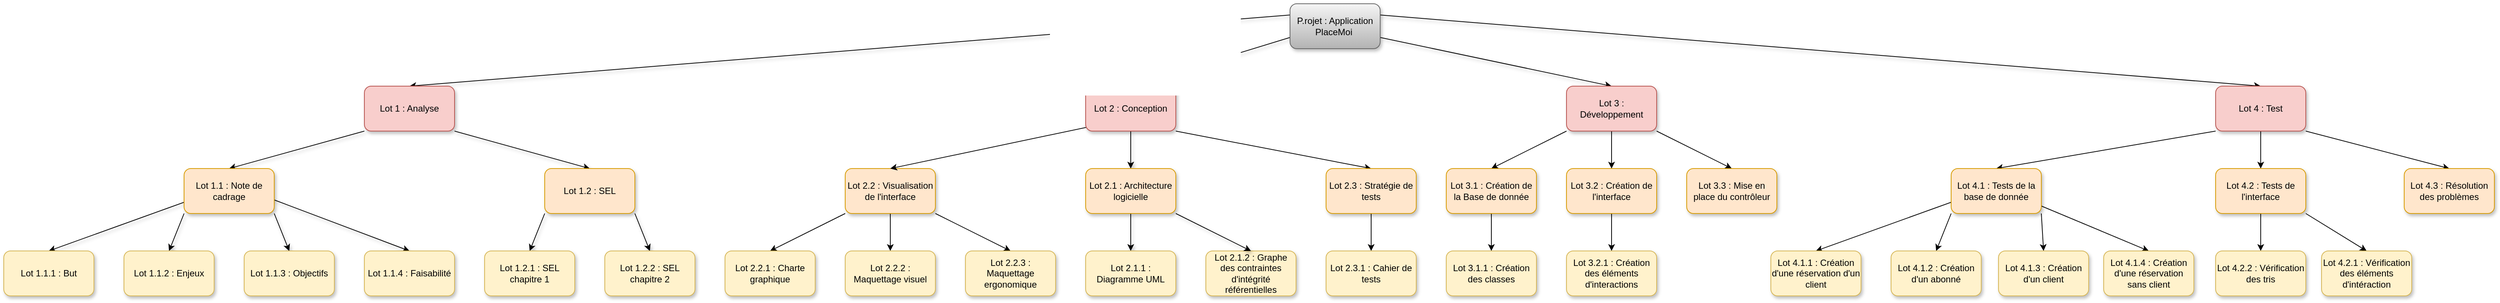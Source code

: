 <mxfile version="24.5.3" type="onedrive">
  <diagram name="Page-1" id="lZFUDDfrEvwRz6dywpb-">
    <mxGraphModel grid="1" page="1" gridSize="10" guides="1" tooltips="1" connect="1" arrows="1" fold="1" pageScale="1" pageWidth="827" pageHeight="1169" math="0" shadow="0">
      <root>
        <mxCell id="0" />
        <mxCell id="1" parent="0" />
        <mxCell id="5h9B1Utxq28PkluunkvI-15" style="edgeStyle=orthogonalEdgeStyle;rounded=0;orthogonalLoop=1;jettySize=auto;html=1;exitX=0;exitY=1;exitDx=0;exitDy=0;entryX=0.5;entryY=0;entryDx=0;entryDy=0;noEdgeStyle=1;orthogonal=1;" edge="1" parent="1" source="cHLEnChrS-2TsZrDsl6W-1" target="5h9B1Utxq28PkluunkvI-1">
          <mxGeometry relative="1" as="geometry" />
        </mxCell>
        <mxCell id="5h9B1Utxq28PkluunkvI-16" style="edgeStyle=orthogonalEdgeStyle;rounded=0;orthogonalLoop=1;jettySize=auto;html=1;exitX=1;exitY=1;exitDx=0;exitDy=0;entryX=0.5;entryY=0;entryDx=0;entryDy=0;noEdgeStyle=1;orthogonal=1;" edge="1" parent="1" source="cHLEnChrS-2TsZrDsl6W-1" target="5h9B1Utxq28PkluunkvI-12">
          <mxGeometry relative="1" as="geometry" />
        </mxCell>
        <mxCell id="5h9B1Utxq28PkluunkvI-18" style="edgeStyle=orthogonalEdgeStyle;rounded=0;orthogonalLoop=1;jettySize=auto;html=1;exitX=0.5;exitY=1;exitDx=0;exitDy=0;noEdgeStyle=1;orthogonal=1;entryX=0.5;entryY=0;entryDx=0;entryDy=0;" edge="1" parent="1" source="cHLEnChrS-2TsZrDsl6W-1" target="5h9B1Utxq28PkluunkvI-8">
          <mxGeometry relative="1" as="geometry" />
        </mxCell>
        <mxCell id="cHLEnChrS-2TsZrDsl6W-1" value="Lot 2.2 : Visualisation de l&#39;interface" style="rounded=1;whiteSpace=wrap;html=1;fillColor=#ffe6cc;strokeColor=#d79b00;shadow=1;" vertex="1" parent="1">
          <mxGeometry x="2515" y="160" width="120" height="60" as="geometry" />
        </mxCell>
        <mxCell id="ZKuy9gSannbVrzNMgCfs-5" style="edgeStyle=orthogonalEdgeStyle;rounded=0;orthogonalLoop=1;jettySize=auto;html=1;entryX=0.5;entryY=0;entryDx=0;entryDy=0;shadow=1;noEdgeStyle=1;orthogonal=1;exitX=0;exitY=0.25;exitDx=0;exitDy=0;" edge="1" parent="1" source="ZKuy9gSannbVrzNMgCfs-1" target="ZKuy9gSannbVrzNMgCfs-2">
          <mxGeometry relative="1" as="geometry" />
        </mxCell>
        <mxCell id="ZKuy9gSannbVrzNMgCfs-16" style="edgeStyle=orthogonalEdgeStyle;rounded=0;orthogonalLoop=1;jettySize=auto;html=1;entryX=0.5;entryY=0;entryDx=0;entryDy=0;shadow=1;noEdgeStyle=1;orthogonal=1;exitX=0;exitY=0.75;exitDx=0;exitDy=0;" edge="1" parent="1" source="ZKuy9gSannbVrzNMgCfs-1" target="ZKuy9gSannbVrzNMgCfs-3">
          <mxGeometry relative="1" as="geometry" />
        </mxCell>
        <mxCell id="wh4isAOoAXTP-kJ9fOpr-1" style="edgeStyle=orthogonalEdgeStyle;rounded=0;orthogonalLoop=1;jettySize=auto;html=1;entryX=0.5;entryY=0;entryDx=0;entryDy=0;shadow=1;noEdgeStyle=1;orthogonal=1;exitX=1;exitY=0.75;exitDx=0;exitDy=0;" edge="1" parent="1" source="ZKuy9gSannbVrzNMgCfs-1" target="ZKuy9gSannbVrzNMgCfs-4">
          <mxGeometry relative="1" as="geometry" />
        </mxCell>
        <mxCell id="wh4isAOoAXTP-kJ9fOpr-3" style="edgeStyle=orthogonalEdgeStyle;rounded=0;orthogonalLoop=1;jettySize=auto;html=1;exitX=1;exitY=0.25;exitDx=0;exitDy=0;entryX=0.5;entryY=0;entryDx=0;entryDy=0;shadow=1;noEdgeStyle=1;orthogonal=1;" edge="1" parent="1" source="ZKuy9gSannbVrzNMgCfs-1" target="wh4isAOoAXTP-kJ9fOpr-2">
          <mxGeometry relative="1" as="geometry" />
        </mxCell>
        <mxCell id="ZKuy9gSannbVrzNMgCfs-1" value="&lt;font style=&quot;vertical-align: inherit;&quot;&gt;&lt;font style=&quot;vertical-align: inherit;&quot;&gt;P.rojet : Application PlaceMoi&amp;nbsp;&lt;/font&gt;&lt;/font&gt;" style="rounded=1;whiteSpace=wrap;html=1;fillColor=#f5f5f5;strokeColor=#666666;gradientColor=#b3b3b3;shadow=1;" vertex="1" parent="1">
          <mxGeometry x="3107" y="-60" width="120" height="60" as="geometry" />
        </mxCell>
        <mxCell id="ZKuy9gSannbVrzNMgCfs-17" style="edgeStyle=orthogonalEdgeStyle;rounded=0;orthogonalLoop=1;jettySize=auto;html=1;entryX=0.5;entryY=0;entryDx=0;entryDy=0;shadow=1;noEdgeStyle=1;orthogonal=1;" edge="1" parent="1" source="ZKuy9gSannbVrzNMgCfs-2" target="ZKuy9gSannbVrzNMgCfs-6">
          <mxGeometry relative="1" as="geometry" />
        </mxCell>
        <mxCell id="ZKuy9gSannbVrzNMgCfs-18" style="edgeStyle=orthogonalEdgeStyle;rounded=0;orthogonalLoop=1;jettySize=auto;html=1;entryX=0.5;entryY=0;entryDx=0;entryDy=0;shadow=1;noEdgeStyle=1;orthogonal=1;" edge="1" parent="1" source="ZKuy9gSannbVrzNMgCfs-2" target="ZKuy9gSannbVrzNMgCfs-10">
          <mxGeometry relative="1" as="geometry" />
        </mxCell>
        <mxCell id="ZKuy9gSannbVrzNMgCfs-2" value="&lt;div class=&quot;ewa-rteLine&quot;&gt;Lot 1 : Analyse&lt;/div&gt;" style="rounded=1;whiteSpace=wrap;html=1;fillColor=#f8cecc;strokeColor=#b85450;shadow=1;" vertex="1" parent="1">
          <mxGeometry x="1875" y="50" width="120" height="60" as="geometry" />
        </mxCell>
        <mxCell id="ZKuy9gSannbVrzNMgCfs-24" style="edgeStyle=orthogonalEdgeStyle;rounded=0;orthogonalLoop=1;jettySize=auto;html=1;entryX=0.5;entryY=0;entryDx=0;entryDy=0;shadow=1;noEdgeStyle=1;orthogonal=1;exitX=0.5;exitY=1;exitDx=0;exitDy=0;" edge="1" parent="1" source="ZKuy9gSannbVrzNMgCfs-3" target="ZKuy9gSannbVrzNMgCfs-13">
          <mxGeometry relative="1" as="geometry" />
        </mxCell>
        <mxCell id="5h9B1Utxq28PkluunkvI-11" style="edgeStyle=orthogonalEdgeStyle;rounded=0;orthogonalLoop=1;jettySize=auto;html=1;exitX=1;exitY=0.5;exitDx=0;exitDy=0;entryX=0.5;entryY=0;entryDx=0;entryDy=0;noEdgeStyle=1;orthogonal=1;" edge="1" parent="1" source="ZKuy9gSannbVrzNMgCfs-3" target="cHLEnChrS-2TsZrDsl6W-1">
          <mxGeometry relative="1" as="geometry" />
        </mxCell>
        <mxCell id="5h9B1Utxq28PkluunkvI-39" style="edgeStyle=orthogonalEdgeStyle;rounded=0;orthogonalLoop=1;jettySize=auto;html=1;exitX=1;exitY=1;exitDx=0;exitDy=0;entryX=0.5;entryY=0;entryDx=0;entryDy=0;noEdgeStyle=1;orthogonal=1;" edge="1" parent="1" source="ZKuy9gSannbVrzNMgCfs-3" target="5h9B1Utxq28PkluunkvI-38">
          <mxGeometry relative="1" as="geometry" />
        </mxCell>
        <mxCell id="ZKuy9gSannbVrzNMgCfs-3" value="&lt;div class=&quot;ewa-rteLine&quot;&gt;Lot 2 : Conception&lt;/div&gt;" style="rounded=1;whiteSpace=wrap;html=1;fillColor=#f8cecc;strokeColor=#b85450;shadow=1;" vertex="1" parent="1">
          <mxGeometry x="2835" y="50" width="120" height="60" as="geometry" />
        </mxCell>
        <mxCell id="gJH2mZhTsxiQMKL3gHwq-8" style="edgeStyle=orthogonalEdgeStyle;rounded=0;orthogonalLoop=1;jettySize=auto;html=1;exitX=0;exitY=1;exitDx=0;exitDy=0;entryX=0.5;entryY=0;entryDx=0;entryDy=0;noEdgeStyle=1;orthogonal=1;" edge="1" parent="1" source="ZKuy9gSannbVrzNMgCfs-4" target="gJH2mZhTsxiQMKL3gHwq-2">
          <mxGeometry relative="1" as="geometry" />
        </mxCell>
        <mxCell id="gJH2mZhTsxiQMKL3gHwq-9" style="edgeStyle=orthogonalEdgeStyle;rounded=0;orthogonalLoop=1;jettySize=auto;html=1;exitX=0.5;exitY=1;exitDx=0;exitDy=0;noEdgeStyle=1;orthogonal=1;" edge="1" parent="1" source="ZKuy9gSannbVrzNMgCfs-4" target="gJH2mZhTsxiQMKL3gHwq-3">
          <mxGeometry relative="1" as="geometry" />
        </mxCell>
        <mxCell id="gJH2mZhTsxiQMKL3gHwq-10" style="edgeStyle=orthogonalEdgeStyle;rounded=0;orthogonalLoop=1;jettySize=auto;html=1;exitX=1;exitY=1;exitDx=0;exitDy=0;entryX=0.5;entryY=0;entryDx=0;entryDy=0;noEdgeStyle=1;orthogonal=1;" edge="1" parent="1" source="ZKuy9gSannbVrzNMgCfs-4" target="gJH2mZhTsxiQMKL3gHwq-4">
          <mxGeometry relative="1" as="geometry" />
        </mxCell>
        <mxCell id="ZKuy9gSannbVrzNMgCfs-4" value="&lt;div class=&quot;ewa-rteLine&quot;&gt;Lot 3 : Développement&lt;/div&gt;" style="rounded=1;whiteSpace=wrap;html=1;fillColor=#f8cecc;strokeColor=#b85450;shadow=1;" vertex="1" parent="1">
          <mxGeometry x="3475" y="50" width="120" height="60" as="geometry" />
        </mxCell>
        <mxCell id="ZKuy9gSannbVrzNMgCfs-19" style="edgeStyle=orthogonalEdgeStyle;rounded=0;orthogonalLoop=1;jettySize=auto;html=1;entryX=0.5;entryY=0;entryDx=0;entryDy=0;shadow=1;noEdgeStyle=1;orthogonal=1;exitX=0;exitY=0.75;exitDx=0;exitDy=0;" edge="1" parent="1" source="ZKuy9gSannbVrzNMgCfs-6" target="ZKuy9gSannbVrzNMgCfs-7">
          <mxGeometry relative="1" as="geometry" />
        </mxCell>
        <mxCell id="ZKuy9gSannbVrzNMgCfs-20" style="edgeStyle=orthogonalEdgeStyle;rounded=0;orthogonalLoop=1;jettySize=auto;html=1;entryX=0.5;entryY=0;entryDx=0;entryDy=0;shadow=1;noEdgeStyle=1;orthogonal=1;" edge="1" parent="1" source="ZKuy9gSannbVrzNMgCfs-6" target="ZKuy9gSannbVrzNMgCfs-8">
          <mxGeometry relative="1" as="geometry" />
        </mxCell>
        <mxCell id="ZKuy9gSannbVrzNMgCfs-21" style="edgeStyle=orthogonalEdgeStyle;rounded=0;orthogonalLoop=1;jettySize=auto;html=1;entryX=0.5;entryY=0;entryDx=0;entryDy=0;shadow=1;noEdgeStyle=1;orthogonal=1;" edge="1" parent="1" source="ZKuy9gSannbVrzNMgCfs-6" target="ZKuy9gSannbVrzNMgCfs-9">
          <mxGeometry relative="1" as="geometry" />
        </mxCell>
        <mxCell id="wh4isAOoAXTP-kJ9fOpr-5" style="edgeStyle=orthogonalEdgeStyle;rounded=0;orthogonalLoop=1;jettySize=auto;html=1;entryX=0.5;entryY=0;entryDx=0;entryDy=0;shadow=1;noEdgeStyle=1;orthogonal=1;" edge="1" parent="1" target="wh4isAOoAXTP-kJ9fOpr-4">
          <mxGeometry relative="1" as="geometry">
            <mxPoint x="1750" y="200" as="sourcePoint" />
          </mxGeometry>
        </mxCell>
        <mxCell id="ZKuy9gSannbVrzNMgCfs-6" value="&lt;div class=&quot;ewa-rteLine&quot;&gt;Lot 1.1 : Note de cadrage&lt;/div&gt;" style="rounded=1;whiteSpace=wrap;html=1;fillColor=#ffe6cc;strokeColor=#d79b00;shadow=1;" vertex="1" parent="1">
          <mxGeometry x="1635" y="160" width="120" height="60" as="geometry" />
        </mxCell>
        <mxCell id="ZKuy9gSannbVrzNMgCfs-7" value="&lt;div class=&quot;ewa-rteLine&quot;&gt;Lot 1.1.1 : But&lt;/div&gt;" style="rounded=1;whiteSpace=wrap;html=1;fillColor=#fff2cc;strokeColor=#d6b656;shadow=1;" vertex="1" parent="1">
          <mxGeometry x="1395" y="270" width="120" height="60" as="geometry" />
        </mxCell>
        <mxCell id="ZKuy9gSannbVrzNMgCfs-8" value="&lt;div class=&quot;ewa-rteLine&quot;&gt;Lot 1.1.2 : Enjeux&lt;/div&gt;" style="rounded=1;whiteSpace=wrap;html=1;fillColor=#fff2cc;strokeColor=#d6b656;shadow=1;" vertex="1" parent="1">
          <mxGeometry x="1555" y="270" width="120" height="60" as="geometry" />
        </mxCell>
        <mxCell id="ZKuy9gSannbVrzNMgCfs-9" value="&lt;div class=&quot;ewa-rteLine&quot;&gt;Lot 1.1.3 : Objectifs&lt;/div&gt;" style="rounded=1;whiteSpace=wrap;html=1;fillColor=#fff2cc;strokeColor=#d6b656;shadow=1;" vertex="1" parent="1">
          <mxGeometry x="1715" y="270" width="120" height="60" as="geometry" />
        </mxCell>
        <mxCell id="ZKuy9gSannbVrzNMgCfs-22" style="edgeStyle=orthogonalEdgeStyle;rounded=0;orthogonalLoop=1;jettySize=auto;html=1;shadow=1;noEdgeStyle=1;orthogonal=1;entryX=0.5;entryY=0;entryDx=0;entryDy=0;" edge="1" parent="1" source="ZKuy9gSannbVrzNMgCfs-10" target="ZKuy9gSannbVrzNMgCfs-11">
          <mxGeometry relative="1" as="geometry" />
        </mxCell>
        <mxCell id="ZKuy9gSannbVrzNMgCfs-23" style="edgeStyle=orthogonalEdgeStyle;rounded=0;orthogonalLoop=1;jettySize=auto;html=1;entryX=0.5;entryY=0;entryDx=0;entryDy=0;shadow=1;noEdgeStyle=1;orthogonal=1;" edge="1" parent="1" source="ZKuy9gSannbVrzNMgCfs-10" target="ZKuy9gSannbVrzNMgCfs-12">
          <mxGeometry relative="1" as="geometry" />
        </mxCell>
        <mxCell id="ZKuy9gSannbVrzNMgCfs-10" value="&lt;div class=&quot;ewa-rteLine&quot;&gt;Lot 1.2 :  SEL&lt;/div&gt;" style="rounded=1;whiteSpace=wrap;html=1;fillColor=#ffe6cc;strokeColor=#d79b00;shadow=1;" vertex="1" parent="1">
          <mxGeometry x="2115" y="160" width="120" height="60" as="geometry" />
        </mxCell>
        <mxCell id="ZKuy9gSannbVrzNMgCfs-11" value="&lt;div class=&quot;ewa-rteLine&quot;&gt;Lot 1.2.1 : SEL chapitre 1&lt;/div&gt;" style="rounded=1;whiteSpace=wrap;html=1;fillColor=#fff2cc;strokeColor=#d6b656;shadow=1;" vertex="1" parent="1">
          <mxGeometry x="2035" y="270" width="120" height="60" as="geometry" />
        </mxCell>
        <mxCell id="ZKuy9gSannbVrzNMgCfs-12" value="&lt;div class=&quot;ewa-rteLine&quot;&gt;Lot 1.2.2 :  SEL chapitre 2&lt;/div&gt;" style="rounded=1;whiteSpace=wrap;html=1;fillColor=#fff2cc;strokeColor=#d6b656;shadow=1;" vertex="1" parent="1">
          <mxGeometry x="2195" y="270" width="120" height="60" as="geometry" />
        </mxCell>
        <mxCell id="ZKuy9gSannbVrzNMgCfs-25" style="edgeStyle=orthogonalEdgeStyle;rounded=0;orthogonalLoop=1;jettySize=auto;html=1;shadow=1;noEdgeStyle=1;orthogonal=1;entryX=0.5;entryY=0;entryDx=0;entryDy=0;" edge="1" parent="1" source="ZKuy9gSannbVrzNMgCfs-13" target="ZKuy9gSannbVrzNMgCfs-14">
          <mxGeometry relative="1" as="geometry" />
        </mxCell>
        <mxCell id="ZKuy9gSannbVrzNMgCfs-13" value="&lt;font style=&quot;vertical-align: inherit;&quot;&gt;&lt;font style=&quot;vertical-align: inherit;&quot;&gt;&lt;font style=&quot;vertical-align: inherit;&quot;&gt;&lt;font style=&quot;vertical-align: inherit;&quot;&gt;&lt;font style=&quot;vertical-align: inherit;&quot;&gt;&lt;font style=&quot;vertical-align: inherit;&quot;&gt;Lot 2.1 : Architecture logicielle&lt;/font&gt;&lt;/font&gt;&lt;/font&gt;&lt;/font&gt;&lt;/font&gt;&lt;/font&gt;" style="rounded=1;whiteSpace=wrap;html=1;fillColor=#ffe6cc;strokeColor=#d79b00;shadow=1;" vertex="1" parent="1">
          <mxGeometry x="2835" y="160" width="120" height="60" as="geometry" />
        </mxCell>
        <mxCell id="ZKuy9gSannbVrzNMgCfs-14" value="&lt;font style=&quot;vertical-align: inherit;&quot;&gt;&lt;font style=&quot;vertical-align: inherit;&quot;&gt;Lot 2.1.1 : Diagramme UML&lt;/font&gt;&lt;/font&gt;" style="rounded=1;whiteSpace=wrap;html=1;fillColor=#fff2cc;strokeColor=#d6b656;shadow=1;" vertex="1" parent="1">
          <mxGeometry x="2835" y="270" width="120" height="60" as="geometry" />
        </mxCell>
        <mxCell id="ZKuy9gSannbVrzNMgCfs-15" value="&lt;font style=&quot;vertical-align: inherit;&quot;&gt;&lt;font style=&quot;vertical-align: inherit;&quot;&gt;Lot 2.1.2 : Graphe des contraintes d&#39;intégrité référentielles&lt;/font&gt;&lt;/font&gt;" style="rounded=1;whiteSpace=wrap;html=1;fillColor=#fff2cc;strokeColor=#d6b656;shadow=1;" vertex="1" parent="1">
          <mxGeometry x="2995" y="270" width="120" height="60" as="geometry" />
        </mxCell>
        <mxCell id="ZKuy9gSannbVrzNMgCfs-26" style="edgeStyle=orthogonalEdgeStyle;rounded=0;orthogonalLoop=1;jettySize=auto;html=1;entryX=0.5;entryY=0;entryDx=0;entryDy=0;shadow=1;noEdgeStyle=1;orthogonal=1;" edge="1" parent="1" source="ZKuy9gSannbVrzNMgCfs-13" target="ZKuy9gSannbVrzNMgCfs-15">
          <mxGeometry relative="1" as="geometry" />
        </mxCell>
        <mxCell id="5h9B1Utxq28PkluunkvI-21" style="edgeStyle=orthogonalEdgeStyle;rounded=0;orthogonalLoop=1;jettySize=auto;html=1;exitX=0;exitY=1;exitDx=0;exitDy=0;entryX=0.5;entryY=0;entryDx=0;entryDy=0;noEdgeStyle=1;orthogonal=1;" edge="1" parent="1" source="wh4isAOoAXTP-kJ9fOpr-2" target="5h9B1Utxq28PkluunkvI-19">
          <mxGeometry relative="1" as="geometry" />
        </mxCell>
        <mxCell id="5h9B1Utxq28PkluunkvI-22" style="edgeStyle=orthogonalEdgeStyle;rounded=0;orthogonalLoop=1;jettySize=auto;html=1;exitX=0.5;exitY=1;exitDx=0;exitDy=0;entryX=0.5;entryY=0;entryDx=0;entryDy=0;noEdgeStyle=1;orthogonal=1;" edge="1" parent="1" source="wh4isAOoAXTP-kJ9fOpr-2" target="5h9B1Utxq28PkluunkvI-20">
          <mxGeometry relative="1" as="geometry" />
        </mxCell>
        <mxCell id="5h9B1Utxq28PkluunkvI-37" style="edgeStyle=orthogonalEdgeStyle;rounded=0;orthogonalLoop=1;jettySize=auto;html=1;exitX=1;exitY=1;exitDx=0;exitDy=0;entryX=0.5;entryY=0;entryDx=0;entryDy=0;noEdgeStyle=1;orthogonal=1;" edge="1" parent="1" source="wh4isAOoAXTP-kJ9fOpr-2" target="5h9B1Utxq28PkluunkvI-36">
          <mxGeometry relative="1" as="geometry" />
        </mxCell>
        <mxCell id="wh4isAOoAXTP-kJ9fOpr-2" value="&lt;div class=&quot;ewa-rteLine&quot;&gt;Lot 4 : Test&lt;/div&gt;" style="rounded=1;whiteSpace=wrap;html=1;fillColor=#f8cecc;strokeColor=#b85450;shadow=1;" vertex="1" parent="1">
          <mxGeometry x="4339" y="50" width="120" height="60" as="geometry" />
        </mxCell>
        <mxCell id="wh4isAOoAXTP-kJ9fOpr-4" value="&lt;div class=&quot;ewa-rteLine&quot;&gt;Lot 1.1.4 : Faisabilité&lt;/div&gt;" style="rounded=1;whiteSpace=wrap;html=1;fillColor=#fff2cc;strokeColor=#d6b656;shadow=1;" vertex="1" parent="1">
          <mxGeometry x="1875" y="270" width="120" height="60" as="geometry" />
        </mxCell>
        <mxCell id="5h9B1Utxq28PkluunkvI-1" value="&lt;span style=&quot;text-align: start; white-space-collapse: preserve;&quot;&gt;&lt;font face=&quot;Helvetica&quot; style=&quot;font-size: 12px;&quot;&gt;Lot 2.2.1 : Charte graphique&lt;/font&gt;&lt;/span&gt;" style="whiteSpace=wrap;html=1;rounded=1;fillColor=#fff2cc;strokeColor=#d6b656;shadow=1;" vertex="1" parent="1">
          <mxGeometry x="2355" y="270" width="120" height="60" as="geometry" />
        </mxCell>
        <mxCell id="5h9B1Utxq28PkluunkvI-8" value="Lot 2.2.2 : Maquettage visuel" style="rounded=1;whiteSpace=wrap;html=1;shadow=1;strokeColor=#d6b656;align=center;verticalAlign=middle;fontFamily=Helvetica;fontSize=12;fontColor=default;fillColor=#fff2cc;" vertex="1" parent="1">
          <mxGeometry x="2515" y="270" width="120" height="60" as="geometry" />
        </mxCell>
        <mxCell id="gJH2mZhTsxiQMKL3gHwq-11" style="edgeStyle=orthogonalEdgeStyle;rounded=0;orthogonalLoop=1;jettySize=auto;html=1;exitX=0.5;exitY=1;exitDx=0;exitDy=0;entryX=0.5;entryY=0;entryDx=0;entryDy=0;noEdgeStyle=1;orthogonal=1;" edge="1" parent="1" source="gJH2mZhTsxiQMKL3gHwq-2" target="gJH2mZhTsxiQMKL3gHwq-5">
          <mxGeometry relative="1" as="geometry" />
        </mxCell>
        <mxCell id="gJH2mZhTsxiQMKL3gHwq-2" value="Lot 3.1 : Création de la B&lt;span style=&quot;background-color: initial;&quot;&gt;ase de donnée&lt;/span&gt;" style="rounded=1;whiteSpace=wrap;html=1;fillColor=#ffe6cc;strokeColor=#d79b00;shadow=1;" vertex="1" parent="1">
          <mxGeometry x="3315" y="160" width="120" height="60" as="geometry" />
        </mxCell>
        <mxCell id="5h9B1Utxq28PkluunkvI-12" value="Lot 2.2.3 : Maquettage ergonomique" style="rounded=1;whiteSpace=wrap;html=1;shadow=1;strokeColor=#d6b656;align=center;verticalAlign=middle;fontFamily=Helvetica;fontSize=12;fontColor=default;fillColor=#fff2cc;" vertex="1" parent="1">
          <mxGeometry x="2675" y="270" width="120" height="60" as="geometry" />
        </mxCell>
        <mxCell id="gJH2mZhTsxiQMKL3gHwq-12" style="edgeStyle=orthogonalEdgeStyle;rounded=0;orthogonalLoop=1;jettySize=auto;html=1;exitX=0.5;exitY=1;exitDx=0;exitDy=0;entryX=0.5;entryY=0;entryDx=0;entryDy=0;noEdgeStyle=1;orthogonal=1;" edge="1" parent="1" source="gJH2mZhTsxiQMKL3gHwq-3" target="gJH2mZhTsxiQMKL3gHwq-6">
          <mxGeometry relative="1" as="geometry" />
        </mxCell>
        <mxCell id="gJH2mZhTsxiQMKL3gHwq-3" value="Lot 3.2 : Création de l&#39;interface" style="rounded=1;whiteSpace=wrap;html=1;fillColor=#ffe6cc;strokeColor=#d79b00;shadow=1;" vertex="1" parent="1">
          <mxGeometry x="3475" y="160" width="120" height="60" as="geometry" />
        </mxCell>
        <mxCell id="gJH2mZhTsxiQMKL3gHwq-4" value="Lot 3.3 : Mise en place du contrôleur" style="rounded=1;whiteSpace=wrap;html=1;fillColor=#ffe6cc;strokeColor=#d79b00;shadow=1;" vertex="1" parent="1">
          <mxGeometry x="3635" y="160" width="120" height="60" as="geometry" />
        </mxCell>
        <mxCell id="gJH2mZhTsxiQMKL3gHwq-5" value="Lot 3.1.1 : Cré&lt;span style=&quot;background-color: initial;&quot;&gt;ation des classes&lt;/span&gt;" style="rounded=1;whiteSpace=wrap;html=1;shadow=1;strokeColor=#d6b656;align=center;verticalAlign=middle;fontFamily=Helvetica;fontSize=12;fontColor=default;fillColor=#fff2cc;" vertex="1" parent="1">
          <mxGeometry x="3315" y="270" width="120" height="60" as="geometry" />
        </mxCell>
        <mxCell id="gJH2mZhTsxiQMKL3gHwq-6" value="Lot 3.2.1 : Création des éléments d&#39;interactions" style="rounded=1;whiteSpace=wrap;html=1;shadow=1;strokeColor=#d6b656;align=center;verticalAlign=middle;fontFamily=Helvetica;fontSize=12;fontColor=default;fillColor=#fff2cc;" vertex="1" parent="1">
          <mxGeometry x="3475" y="270" width="120" height="60" as="geometry" />
        </mxCell>
        <mxCell id="5h9B1Utxq28PkluunkvI-32" style="edgeStyle=orthogonalEdgeStyle;rounded=0;orthogonalLoop=1;jettySize=auto;html=1;exitX=0;exitY=0.75;exitDx=0;exitDy=0;entryX=0.5;entryY=0;entryDx=0;entryDy=0;noEdgeStyle=1;orthogonal=1;" edge="1" parent="1" source="5h9B1Utxq28PkluunkvI-19" target="5h9B1Utxq28PkluunkvI-23">
          <mxGeometry relative="1" as="geometry" />
        </mxCell>
        <mxCell id="5h9B1Utxq28PkluunkvI-33" style="edgeStyle=orthogonalEdgeStyle;rounded=0;orthogonalLoop=1;jettySize=auto;html=1;exitX=0;exitY=1;exitDx=0;exitDy=0;entryX=0.5;entryY=0;entryDx=0;entryDy=0;noEdgeStyle=1;orthogonal=1;" edge="1" parent="1" source="5h9B1Utxq28PkluunkvI-19" target="5h9B1Utxq28PkluunkvI-24">
          <mxGeometry relative="1" as="geometry" />
        </mxCell>
        <mxCell id="5h9B1Utxq28PkluunkvI-34" style="edgeStyle=orthogonalEdgeStyle;rounded=0;orthogonalLoop=1;jettySize=auto;html=1;exitX=1;exitY=1;exitDx=0;exitDy=0;entryX=0.5;entryY=0;entryDx=0;entryDy=0;noEdgeStyle=1;orthogonal=1;" edge="1" parent="1" source="5h9B1Utxq28PkluunkvI-19" target="5h9B1Utxq28PkluunkvI-25">
          <mxGeometry relative="1" as="geometry" />
        </mxCell>
        <mxCell id="5h9B1Utxq28PkluunkvI-35" style="edgeStyle=orthogonalEdgeStyle;rounded=0;orthogonalLoop=1;jettySize=auto;html=1;exitX=1;exitY=0.833;exitDx=0;exitDy=0;entryX=0.5;entryY=0;entryDx=0;entryDy=0;noEdgeStyle=1;orthogonal=1;exitPerimeter=0;" edge="1" parent="1" source="5h9B1Utxq28PkluunkvI-19" target="5h9B1Utxq28PkluunkvI-26">
          <mxGeometry relative="1" as="geometry" />
        </mxCell>
        <mxCell id="5h9B1Utxq28PkluunkvI-19" value="Lot 4.1 : Tests de la base de donnée" style="rounded=1;whiteSpace=wrap;html=1;fillColor=#ffe6cc;strokeColor=#d79b00;shadow=1;" vertex="1" parent="1">
          <mxGeometry x="3987" y="160" width="120" height="60" as="geometry" />
        </mxCell>
        <mxCell id="5h9B1Utxq28PkluunkvI-30" style="edgeStyle=orthogonalEdgeStyle;rounded=0;orthogonalLoop=1;jettySize=auto;html=1;exitX=1;exitY=1;exitDx=0;exitDy=0;entryX=0.5;entryY=0;entryDx=0;entryDy=0;noEdgeStyle=1;orthogonal=1;" edge="1" parent="1" source="5h9B1Utxq28PkluunkvI-20" target="5h9B1Utxq28PkluunkvI-29">
          <mxGeometry relative="1" as="geometry" />
        </mxCell>
        <mxCell id="5h9B1Utxq28PkluunkvI-31" style="edgeStyle=orthogonalEdgeStyle;rounded=0;orthogonalLoop=1;jettySize=auto;html=1;exitX=0.5;exitY=1;exitDx=0;exitDy=0;entryX=0.5;entryY=0;entryDx=0;entryDy=0;noEdgeStyle=1;orthogonal=1;" edge="1" parent="1" source="5h9B1Utxq28PkluunkvI-20" target="5h9B1Utxq28PkluunkvI-28">
          <mxGeometry relative="1" as="geometry" />
        </mxCell>
        <mxCell id="5h9B1Utxq28PkluunkvI-20" value="Lot 4.2 : Tests de l&#39;interface" style="rounded=1;whiteSpace=wrap;html=1;fillColor=#ffe6cc;strokeColor=#d79b00;shadow=1;" vertex="1" parent="1">
          <mxGeometry x="4339" y="160" width="120" height="60" as="geometry" />
        </mxCell>
        <mxCell id="5h9B1Utxq28PkluunkvI-23" value="Lot 4.1.1 : Création d&#39;une réservation d&#39;un client" style="rounded=1;whiteSpace=wrap;html=1;shadow=1;strokeColor=#d6b656;align=center;verticalAlign=middle;fontFamily=Helvetica;fontSize=12;fontColor=default;fillColor=#fff2cc;" vertex="1" parent="1">
          <mxGeometry x="3747" y="270" width="120" height="60" as="geometry" />
        </mxCell>
        <mxCell id="5h9B1Utxq28PkluunkvI-24" value="Lot 4.1.2 : Création d&#39;un abonné" style="rounded=1;whiteSpace=wrap;html=1;shadow=1;strokeColor=#d6b656;align=center;verticalAlign=middle;fontFamily=Helvetica;fontSize=12;fontColor=default;fillColor=#fff2cc;" vertex="1" parent="1">
          <mxGeometry x="3907" y="270" width="120" height="60" as="geometry" />
        </mxCell>
        <mxCell id="5h9B1Utxq28PkluunkvI-25" value="Lot 4.1.3 : Création d&#39;un client" style="rounded=1;whiteSpace=wrap;html=1;shadow=1;strokeColor=#d6b656;align=center;verticalAlign=middle;fontFamily=Helvetica;fontSize=12;fontColor=default;fillColor=#fff2cc;" vertex="1" parent="1">
          <mxGeometry x="4050" y="270" width="120" height="60" as="geometry" />
        </mxCell>
        <mxCell id="5h9B1Utxq28PkluunkvI-26" value="Lot 4.1.4 : Création d&#39;une réservation sans client" style="rounded=1;whiteSpace=wrap;html=1;shadow=1;strokeColor=#d6b656;align=center;verticalAlign=middle;fontFamily=Helvetica;fontSize=12;fontColor=default;fillColor=#fff2cc;" vertex="1" parent="1">
          <mxGeometry x="4190" y="270" width="120" height="60" as="geometry" />
        </mxCell>
        <mxCell id="5h9B1Utxq28PkluunkvI-27" style="edgeStyle=orthogonalEdgeStyle;rounded=0;orthogonalLoop=1;jettySize=auto;html=1;exitX=0.5;exitY=1;exitDx=0;exitDy=0;" edge="1" parent="1" source="5h9B1Utxq28PkluunkvI-25" target="5h9B1Utxq28PkluunkvI-25">
          <mxGeometry relative="1" as="geometry" />
        </mxCell>
        <mxCell id="5h9B1Utxq28PkluunkvI-28" value="Lot 4.2.2 : Vérification des tris" style="rounded=1;whiteSpace=wrap;html=1;shadow=1;strokeColor=#d6b656;align=center;verticalAlign=middle;fontFamily=Helvetica;fontSize=12;fontColor=default;fillColor=#fff2cc;" vertex="1" parent="1">
          <mxGeometry x="4339" y="270" width="120" height="60" as="geometry" />
        </mxCell>
        <mxCell id="5h9B1Utxq28PkluunkvI-29" value="Lot 4.2.1 : Vérification des éléments d&#39;intéraction" style="rounded=1;whiteSpace=wrap;html=1;shadow=1;strokeColor=#d6b656;align=center;verticalAlign=middle;fontFamily=Helvetica;fontSize=12;fontColor=default;fillColor=#fff2cc;" vertex="1" parent="1">
          <mxGeometry x="4480" y="270" width="120" height="60" as="geometry" />
        </mxCell>
        <mxCell id="5h9B1Utxq28PkluunkvI-36" value="Lot 4.3 : Résolution des problèmes" style="rounded=1;whiteSpace=wrap;html=1;fillColor=#ffe6cc;strokeColor=#d79b00;shadow=1;" vertex="1" parent="1">
          <mxGeometry x="4590" y="160" width="120" height="60" as="geometry" />
        </mxCell>
        <mxCell id="5h9B1Utxq28PkluunkvI-41" style="edgeStyle=orthogonalEdgeStyle;rounded=0;orthogonalLoop=1;jettySize=auto;html=1;exitX=0.5;exitY=1;exitDx=0;exitDy=0;noEdgeStyle=1;orthogonal=1;" edge="1" parent="1" source="5h9B1Utxq28PkluunkvI-38" target="5h9B1Utxq28PkluunkvI-40">
          <mxGeometry relative="1" as="geometry" />
        </mxCell>
        <mxCell id="5h9B1Utxq28PkluunkvI-38" value="Lot 2.3 : Stratégie de tests" style="rounded=1;whiteSpace=wrap;html=1;fillColor=#ffe6cc;strokeColor=#d79b00;shadow=1;" vertex="1" parent="1">
          <mxGeometry x="3155" y="160" width="120" height="60" as="geometry" />
        </mxCell>
        <mxCell id="5h9B1Utxq28PkluunkvI-40" value="Lot 2.3.1 : Cahier de tests" style="rounded=1;whiteSpace=wrap;html=1;shadow=1;strokeColor=#d6b656;align=center;verticalAlign=middle;fontFamily=Helvetica;fontSize=12;fontColor=default;fillColor=#fff2cc;" vertex="1" parent="1">
          <mxGeometry x="3155" y="270" width="120" height="60" as="geometry" />
        </mxCell>
      </root>
    </mxGraphModel>
  </diagram>
</mxfile>

